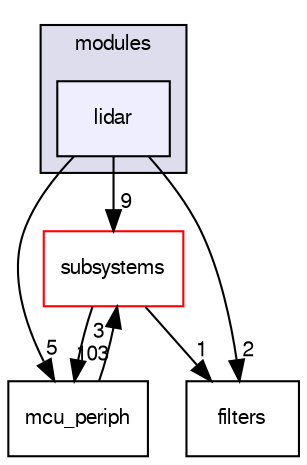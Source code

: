 digraph "sw/airborne/modules/lidar" {
  compound=true
  node [ fontsize="10", fontname="FreeSans"];
  edge [ labelfontsize="10", labelfontname="FreeSans"];
  subgraph clusterdir_c2abcdd6ccb39c3582929c0e3f5651c2 {
    graph [ bgcolor="#ddddee", pencolor="black", label="modules" fontname="FreeSans", fontsize="10", URL="dir_c2abcdd6ccb39c3582929c0e3f5651c2.html"]
  dir_f4ca31d105c4342227373714bf7859c8 [shape=box, label="lidar", style="filled", fillcolor="#eeeeff", pencolor="black", URL="dir_f4ca31d105c4342227373714bf7859c8.html"];
  }
  dir_12d6ec7aac5a4a9b8cee17e35022d7c7 [shape=box label="subsystems" fillcolor="white" style="filled" color="red" URL="dir_12d6ec7aac5a4a9b8cee17e35022d7c7.html"];
  dir_1ca43f6a116d741d80fb1d0555a2b198 [shape=box label="mcu_periph" URL="dir_1ca43f6a116d741d80fb1d0555a2b198.html"];
  dir_1444106569909aede49a887d28257b90 [shape=box label="filters" URL="dir_1444106569909aede49a887d28257b90.html"];
  dir_12d6ec7aac5a4a9b8cee17e35022d7c7->dir_1ca43f6a116d741d80fb1d0555a2b198 [headlabel="103", labeldistance=1.5 headhref="dir_000051_000120.html"];
  dir_12d6ec7aac5a4a9b8cee17e35022d7c7->dir_1444106569909aede49a887d28257b90 [headlabel="1", labeldistance=1.5 headhref="dir_000051_000104.html"];
  dir_f4ca31d105c4342227373714bf7859c8->dir_12d6ec7aac5a4a9b8cee17e35022d7c7 [headlabel="9", labeldistance=1.5 headhref="dir_000180_000051.html"];
  dir_f4ca31d105c4342227373714bf7859c8->dir_1ca43f6a116d741d80fb1d0555a2b198 [headlabel="5", labeldistance=1.5 headhref="dir_000180_000120.html"];
  dir_f4ca31d105c4342227373714bf7859c8->dir_1444106569909aede49a887d28257b90 [headlabel="2", labeldistance=1.5 headhref="dir_000180_000104.html"];
  dir_1ca43f6a116d741d80fb1d0555a2b198->dir_12d6ec7aac5a4a9b8cee17e35022d7c7 [headlabel="3", labeldistance=1.5 headhref="dir_000120_000051.html"];
}
